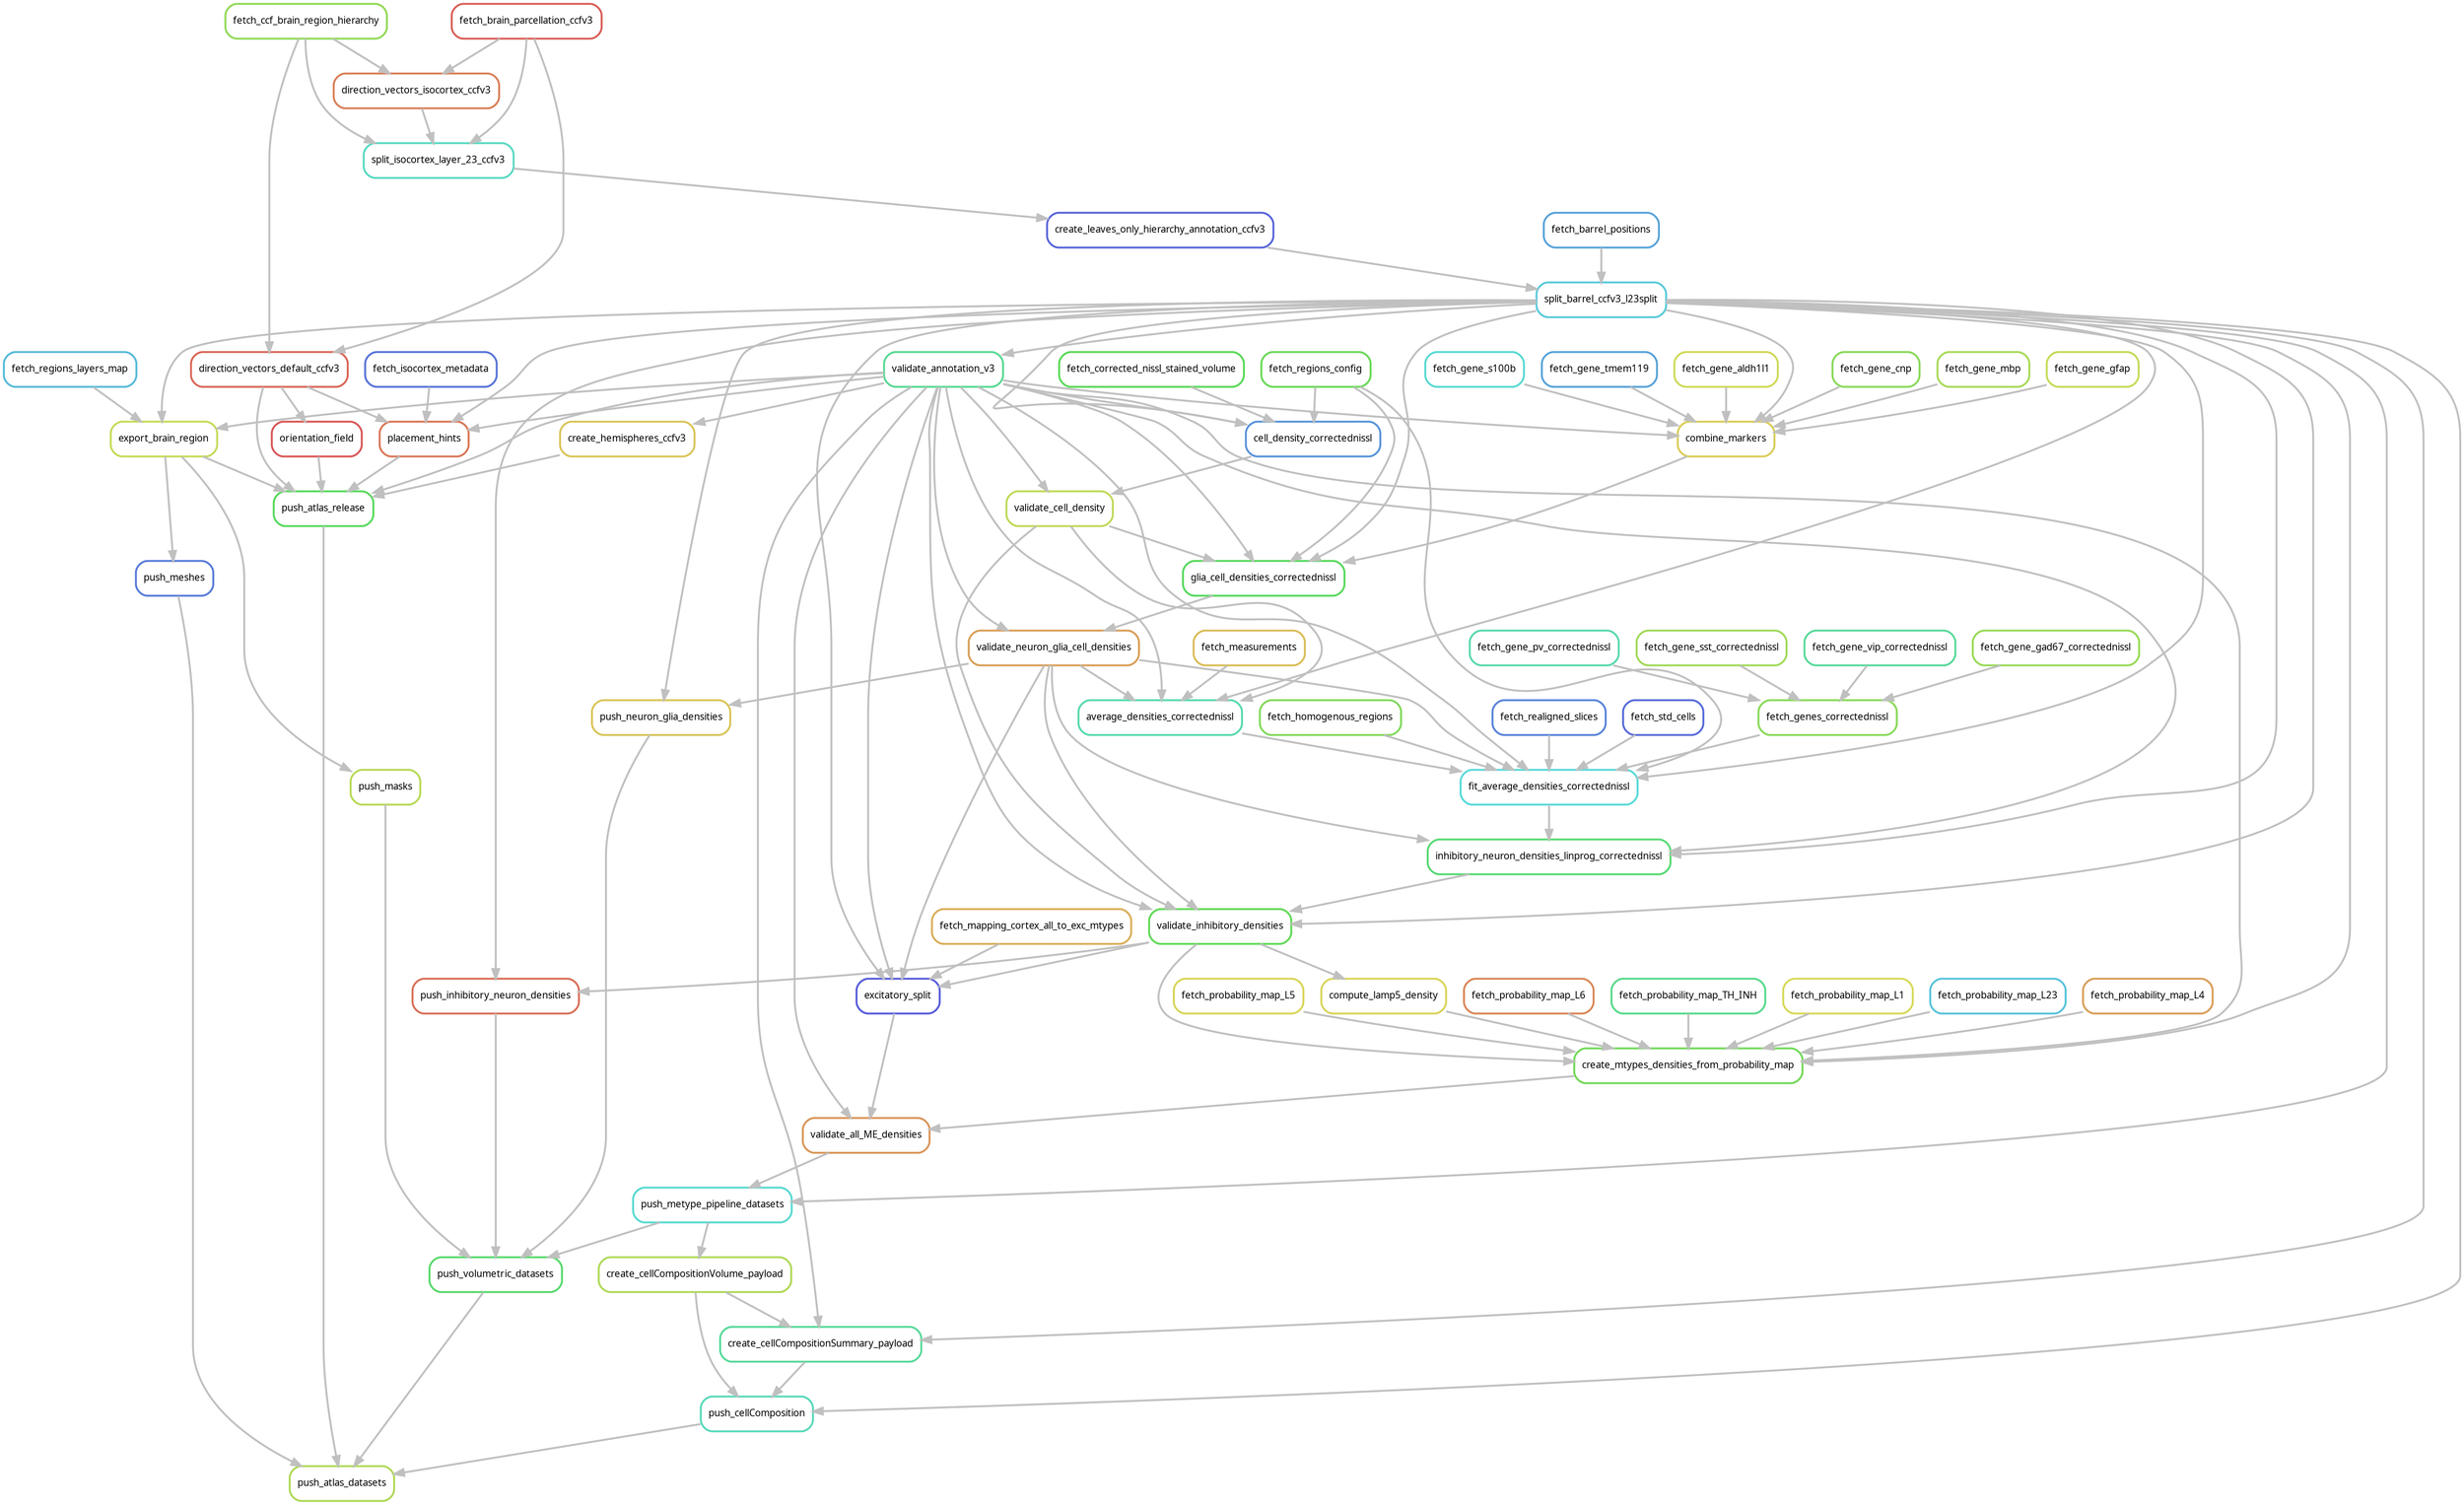 digraph snakemake_dag {
    graph[bgcolor=white, margin=0];
    node[shape=box, style=rounded, fontname=sans,                 fontsize=10, penwidth=2];
    edge[penwidth=2, color=grey];
	0[label = "push_atlas_datasets", color = "0.22 0.6 0.85", style="rounded"];
	1[label = "push_atlas_release", color = "0.34 0.6 0.85", style="rounded"];
	2[label = "export_brain_region", color = "0.19 0.6 0.85", style="rounded"];
	3[label = "split_barrel_ccfv3_l23split", color = "0.52 0.6 0.85", style="rounded"];
	4[label = "create_leaves_only_hierarchy_annotation_ccfv3", color = "0.65 0.6 0.85", style="rounded"];
	5[label = "split_isocortex_layer_23_ccfv3", color = "0.47 0.6 0.85", style="rounded"];
	6[label = "fetch_ccf_brain_region_hierarchy", color = "0.26 0.6 0.85", style="rounded"];
	7[label = "fetch_brain_parcellation_ccfv3", color = "0.01 0.6 0.85", style="rounded"];
	8[label = "direction_vectors_isocortex_ccfv3", color = "0.05 0.6 0.85", style="rounded"];
	9[label = "fetch_barrel_positions", color = "0.57 0.6 0.85", style="rounded"];
	10[label = "validate_annotation_v3", color = "0.41 0.6 0.85", style="rounded"];
	11[label = "fetch_regions_layers_map", color = "0.54 0.6 0.85", style="rounded"];
	12[label = "create_hemispheres_ccfv3", color = "0.14 0.6 0.85", style="rounded"];
	13[label = "placement_hints", color = "0.04 0.6 0.85", style="rounded"];
	14[label = "fetch_isocortex_metadata", color = "0.63 0.6 0.85", style="rounded"];
	15[label = "direction_vectors_default_ccfv3", color = "0.02 0.6 0.85", style="rounded"];
	16[label = "orientation_field", color = "0.00 0.6 0.85", style="rounded"];
	17[label = "push_meshes", color = "0.62 0.6 0.85", style="rounded"];
	18[label = "push_volumetric_datasets", color = "0.36 0.6 0.85", style="rounded"];
	19[label = "push_masks", color = "0.21 0.6 0.85", style="rounded"];
	20[label = "push_neuron_glia_densities", color = "0.14 0.6 0.85", style="rounded"];
	21[label = "validate_neuron_glia_cell_densities", color = "0.09 0.6 0.85", style="rounded"];
	22[label = "glia_cell_densities_correctednissl", color = "0.34 0.6 0.85", style="rounded"];
	23[label = "validate_cell_density", color = "0.20 0.6 0.85", style="rounded"];
	24[label = "cell_density_correctednissl", color = "0.59 0.6 0.85", style="rounded"];
	25[label = "fetch_corrected_nissl_stained_volume", color = "0.33 0.6 0.85", style="rounded"];
	26[label = "fetch_regions_config", color = "0.31 0.6 0.85", style="rounded"];
	27[label = "combine_markers", color = "0.15 0.6 0.85", style="rounded"];
	28[label = "fetch_gene_aldh1l1", color = "0.18 0.6 0.85", style="rounded"];
	29[label = "fetch_gene_cnp", color = "0.27 0.6 0.85", style="rounded"];
	30[label = "fetch_gene_mbp", color = "0.23 0.6 0.85", style="rounded"];
	31[label = "fetch_gene_gfap", color = "0.19 0.6 0.85", style="rounded"];
	32[label = "fetch_gene_s100b", color = "0.49 0.6 0.85", style="rounded"];
	33[label = "fetch_gene_tmem119", color = "0.57 0.6 0.85", style="rounded"];
	34[label = "push_inhibitory_neuron_densities", color = "0.03 0.6 0.85", style="rounded"];
	35[label = "validate_inhibitory_densities", color = "0.32 0.6 0.85", style="rounded"];
	36[label = "inhibitory_neuron_densities_linprog_correctednissl", color = "0.37 0.6 0.85", style="rounded"];
	37[label = "fit_average_densities_correctednissl", color = "0.50 0.6 0.85", style="rounded"];
	38[label = "fetch_genes_correctednissl", color = "0.27 0.6 0.85", style="rounded"];
	39[label = "fetch_gene_pv_correctednissl", color = "0.44 0.6 0.85", style="rounded"];
	40[label = "fetch_gene_sst_correctednissl", color = "0.24 0.6 0.85", style="rounded"];
	41[label = "fetch_gene_vip_correctednissl", color = "0.42 0.6 0.85", style="rounded"];
	42[label = "fetch_gene_gad67_correctednissl", color = "0.25 0.6 0.85", style="rounded"];
	43[label = "fetch_realigned_slices", color = "0.61 0.6 0.85", style="rounded"];
	44[label = "fetch_std_cells", color = "0.64 0.6 0.85", style="rounded"];
	45[label = "average_densities_correctednissl", color = "0.44 0.6 0.85", style="rounded"];
	46[label = "fetch_measurements", color = "0.13 0.6 0.85", style="rounded"];
	47[label = "fetch_homogenous_regions", color = "0.28 0.6 0.85", style="rounded"];
	48[label = "push_metype_pipeline_datasets", color = "0.49 0.6 0.85", style="rounded"];
	49[label = "validate_all_ME_densities", color = "0.08 0.6 0.85", style="rounded"];
	50[label = "create_mtypes_densities_from_probability_map", color = "0.30 0.6 0.85", style="rounded"];
	51[label = "fetch_probability_map_L1", color = "0.17 0.6 0.85", style="rounded"];
	52[label = "fetch_probability_map_L23", color = "0.53 0.6 0.85", style="rounded"];
	53[label = "fetch_probability_map_L4", color = "0.09 0.6 0.85", style="rounded"];
	54[label = "fetch_probability_map_L5", color = "0.16 0.6 0.85", style="rounded"];
	55[label = "fetch_probability_map_L6", color = "0.06 0.6 0.85", style="rounded"];
	56[label = "fetch_probability_map_TH_INH", color = "0.40 0.6 0.85", style="rounded"];
	57[label = "compute_lamp5_density", color = "0.16 0.6 0.85", style="rounded"];
	58[label = "excitatory_split", color = "0.66 0.6 0.85", style="rounded"];
	59[label = "fetch_mapping_cortex_all_to_exc_mtypes", color = "0.11 0.6 0.85", style="rounded"];
	60[label = "push_cellComposition", color = "0.46 0.6 0.85", style="rounded"];
	61[label = "create_cellCompositionVolume_payload", color = "0.22 0.6 0.85", style="rounded"];
	62[label = "create_cellCompositionSummary_payload", color = "0.42 0.6 0.85", style="rounded"];
	1 -> 0
	17 -> 0
	18 -> 0
	60 -> 0
	2 -> 1
	10 -> 1
	12 -> 1
	13 -> 1
	15 -> 1
	16 -> 1
	3 -> 2
	10 -> 2
	11 -> 2
	4 -> 3
	9 -> 3
	5 -> 4
	6 -> 5
	7 -> 5
	8 -> 5
	7 -> 8
	6 -> 8
	3 -> 10
	10 -> 12
	10 -> 13
	3 -> 13
	14 -> 13
	15 -> 13
	6 -> 15
	7 -> 15
	15 -> 16
	2 -> 17
	19 -> 18
	20 -> 18
	34 -> 18
	48 -> 18
	2 -> 19
	21 -> 20
	3 -> 20
	10 -> 21
	22 -> 21
	3 -> 22
	10 -> 22
	23 -> 22
	27 -> 22
	26 -> 22
	10 -> 23
	24 -> 23
	3 -> 24
	10 -> 24
	25 -> 24
	26 -> 24
	28 -> 27
	29 -> 27
	30 -> 27
	31 -> 27
	32 -> 27
	33 -> 27
	3 -> 27
	10 -> 27
	35 -> 34
	3 -> 34
	10 -> 35
	36 -> 35
	3 -> 35
	23 -> 35
	21 -> 35
	3 -> 36
	10 -> 36
	21 -> 36
	37 -> 36
	38 -> 37
	43 -> 37
	44 -> 37
	3 -> 37
	10 -> 37
	21 -> 37
	45 -> 37
	47 -> 37
	26 -> 37
	39 -> 38
	40 -> 38
	41 -> 38
	42 -> 38
	3 -> 45
	10 -> 45
	23 -> 45
	21 -> 45
	46 -> 45
	49 -> 48
	3 -> 48
	10 -> 49
	50 -> 49
	58 -> 49
	35 -> 50
	3 -> 50
	10 -> 50
	51 -> 50
	52 -> 50
	53 -> 50
	54 -> 50
	55 -> 50
	56 -> 50
	57 -> 50
	35 -> 57
	35 -> 58
	3 -> 58
	10 -> 58
	21 -> 58
	59 -> 58
	3 -> 60
	61 -> 60
	62 -> 60
	48 -> 61
	3 -> 62
	10 -> 62
	61 -> 62
}            
